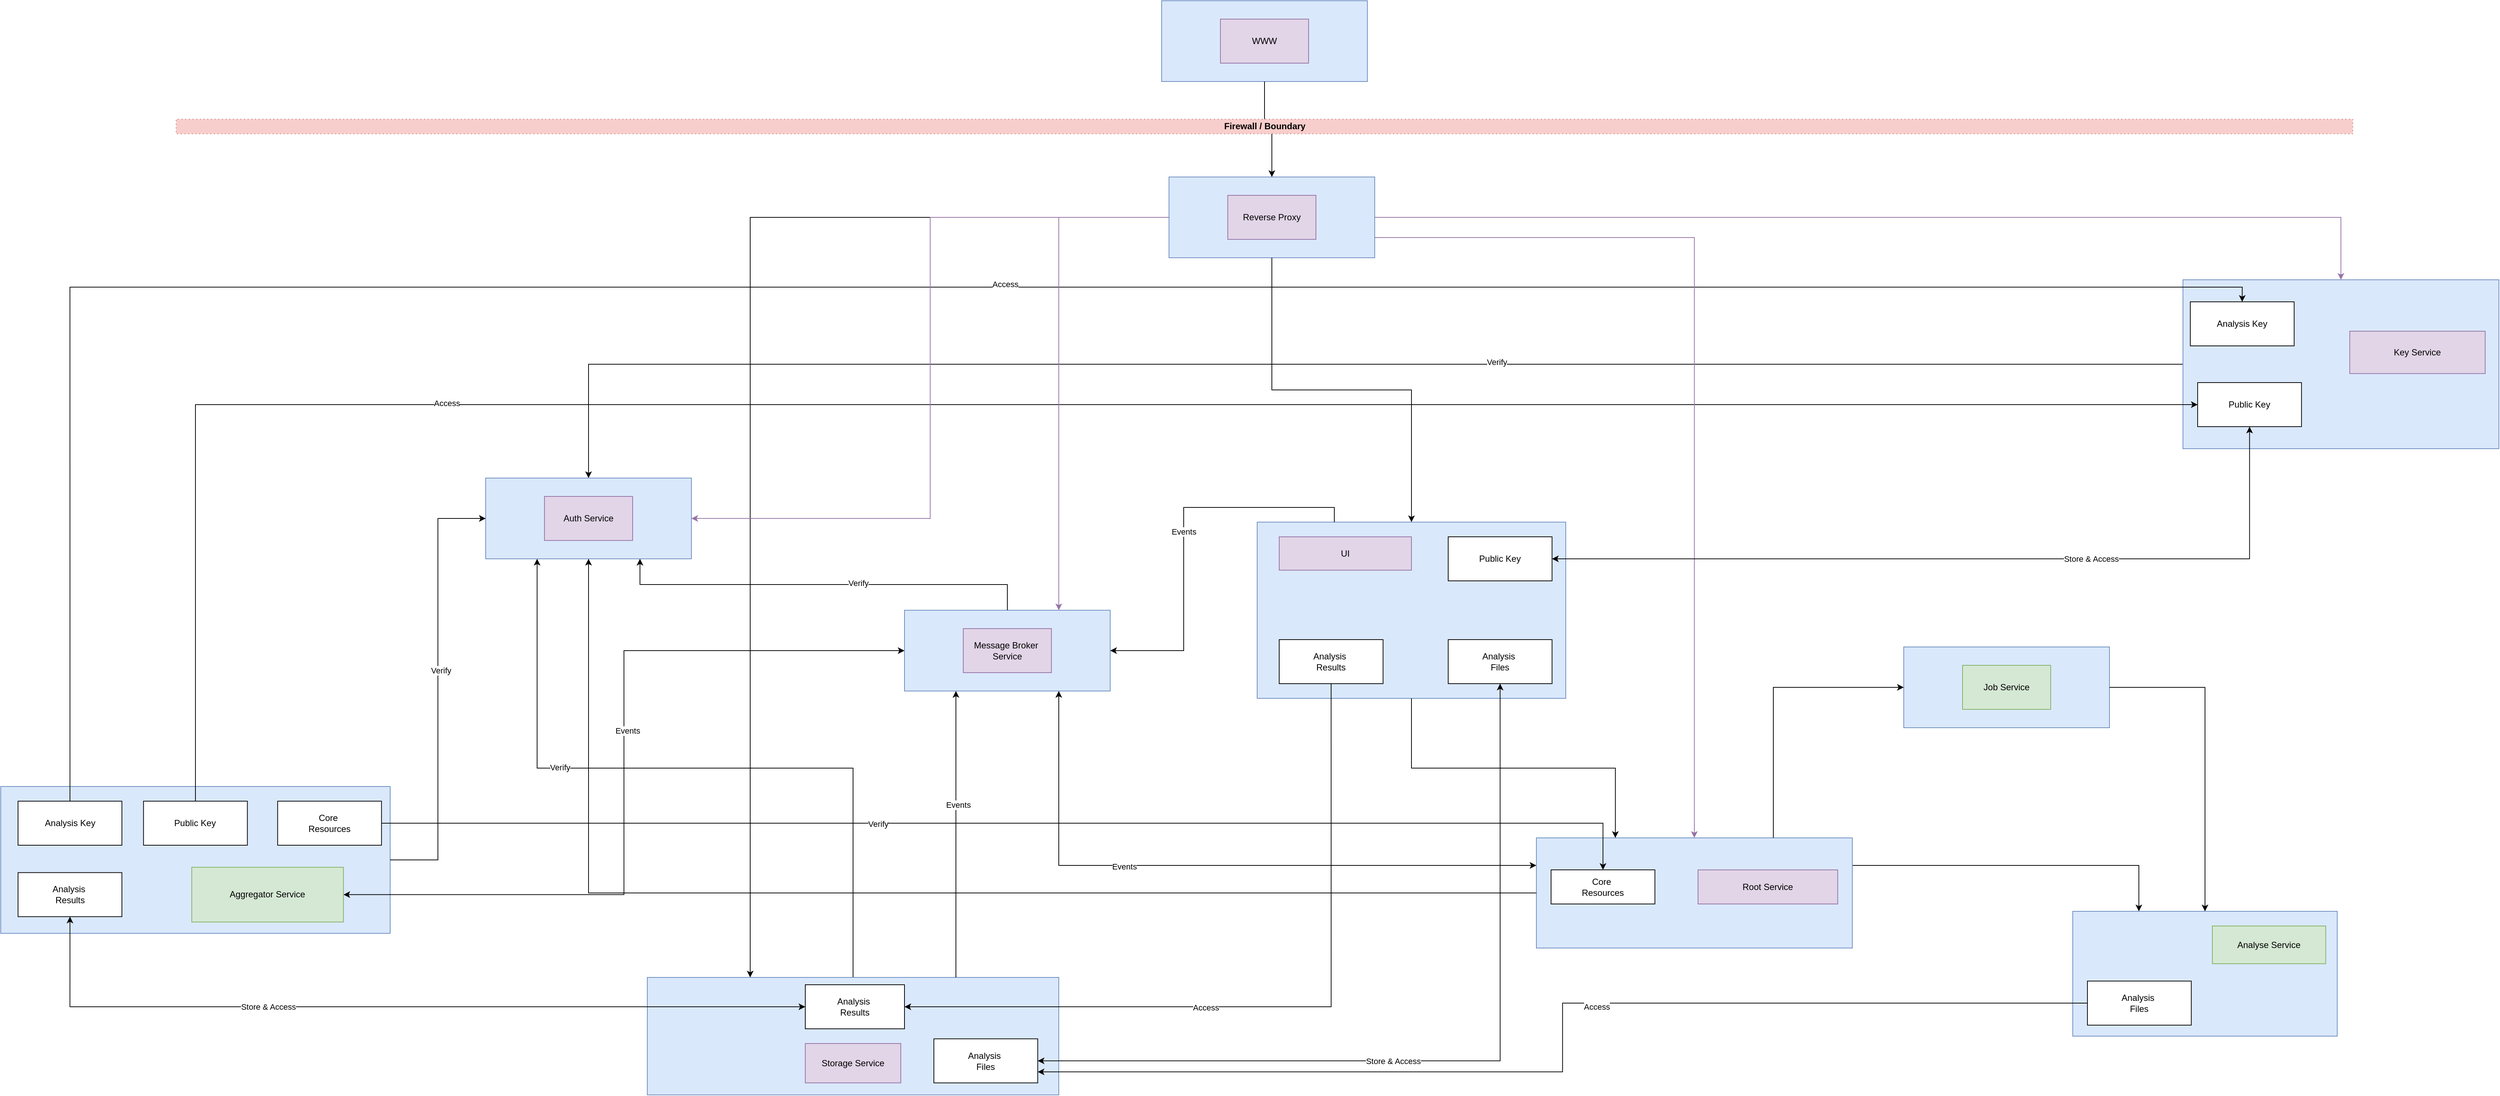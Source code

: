 <mxfile version="22.1.9" type="github">
  <diagram name="Page-1" id="822b0af5-4adb-64df-f703-e8dfc1f81529">
    <mxGraphModel dx="5632" dy="2486" grid="1" gridSize="10" guides="1" tooltips="1" connect="1" arrows="1" fold="1" page="1" pageScale="1" pageWidth="1100" pageHeight="850" background="none" math="0" shadow="0">
      <root>
        <mxCell id="0" />
        <mxCell id="1" parent="0" />
        <mxCell id="oog65j6L7B87XHzVz9v1-75" style="edgeStyle=orthogonalEdgeStyle;rounded=0;orthogonalLoop=1;jettySize=auto;html=1;entryX=0.25;entryY=1;entryDx=0;entryDy=0;fontColor=#FFFFFF;strokeColor=default;" parent="1" source="oog65j6L7B87XHzVz9v1-12" target="oog65j6L7B87XHzVz9v1-2" edge="1">
          <mxGeometry relative="1" as="geometry" />
        </mxCell>
        <mxCell id="PBtX4HCvhkAMB2_3Ykh0-20" value="Verify" style="edgeLabel;html=1;align=center;verticalAlign=middle;resizable=0;points=[];" vertex="1" connectable="0" parent="oog65j6L7B87XHzVz9v1-75">
          <mxGeometry x="0.369" y="-1" relative="1" as="geometry">
            <mxPoint as="offset" />
          </mxGeometry>
        </mxCell>
        <mxCell id="oog65j6L7B87XHzVz9v1-72" style="edgeStyle=orthogonalEdgeStyle;rounded=0;orthogonalLoop=1;jettySize=auto;html=1;fontColor=#FFFFFF;strokeColor=default;entryX=0.5;entryY=0;entryDx=0;entryDy=0;" parent="1" source="oog65j6L7B87XHzVz9v1-6" target="oog65j6L7B87XHzVz9v1-2" edge="1">
          <mxGeometry relative="1" as="geometry" />
        </mxCell>
        <mxCell id="PBtX4HCvhkAMB2_3Ykh0-25" value="Verify" style="edgeLabel;html=1;align=center;verticalAlign=middle;resizable=0;points=[];" vertex="1" connectable="0" parent="oog65j6L7B87XHzVz9v1-72">
          <mxGeometry x="-0.196" y="-3" relative="1" as="geometry">
            <mxPoint as="offset" />
          </mxGeometry>
        </mxCell>
        <mxCell id="oog65j6L7B87XHzVz9v1-70" style="rounded=0;orthogonalLoop=1;jettySize=auto;html=1;entryX=0.25;entryY=0;entryDx=0;entryDy=0;fontColor=#FFFFFF;strokeColor=default;exitX=1;exitY=0.25;exitDx=0;exitDy=0;edgeStyle=orthogonalEdgeStyle;" parent="1" source="oog65j6L7B87XHzVz9v1-9" target="oog65j6L7B87XHzVz9v1-68" edge="1">
          <mxGeometry relative="1" as="geometry" />
        </mxCell>
        <mxCell id="oog65j6L7B87XHzVz9v1-4" value="" style="group" parent="1" vertex="1" connectable="0">
          <mxGeometry x="-20" y="-30" width="280" height="110" as="geometry" />
        </mxCell>
        <mxCell id="oog65j6L7B87XHzVz9v1-2" value="" style="rounded=0;whiteSpace=wrap;html=1;fillColor=#dae8fc;strokeColor=#6c8ebf;" parent="oog65j6L7B87XHzVz9v1-4" vertex="1">
          <mxGeometry width="280" height="110" as="geometry" />
        </mxCell>
        <mxCell id="oog65j6L7B87XHzVz9v1-3" value="Auth Service" style="rounded=0;whiteSpace=wrap;html=1;fillColor=#e1d5e7;strokeColor=#9673a6;" parent="oog65j6L7B87XHzVz9v1-4" vertex="1">
          <mxGeometry x="80" y="25" width="120" height="60" as="geometry" />
        </mxCell>
        <mxCell id="oog65j6L7B87XHzVz9v1-11" value="" style="group" parent="1" vertex="1" connectable="0">
          <mxGeometry x="200" y="650" width="560" height="160" as="geometry" />
        </mxCell>
        <mxCell id="oog65j6L7B87XHzVz9v1-12" value="" style="rounded=0;whiteSpace=wrap;html=1;fillColor=#dae8fc;strokeColor=#6c8ebf;" parent="oog65j6L7B87XHzVz9v1-11" vertex="1">
          <mxGeometry width="560" height="160" as="geometry" />
        </mxCell>
        <mxCell id="oog65j6L7B87XHzVz9v1-13" value="Storage Service" style="rounded=0;whiteSpace=wrap;html=1;fillColor=#e1d5e7;strokeColor=#9673a6;" parent="oog65j6L7B87XHzVz9v1-11" vertex="1">
          <mxGeometry x="215" y="90" width="130" height="53.64" as="geometry" />
        </mxCell>
        <mxCell id="oog65j6L7B87XHzVz9v1-23" value="Analysis&amp;nbsp;&lt;br&gt;Results" style="rounded=0;whiteSpace=wrap;html=1;" parent="oog65j6L7B87XHzVz9v1-11" vertex="1">
          <mxGeometry x="215" y="10" width="135" height="60" as="geometry" />
        </mxCell>
        <mxCell id="oog65j6L7B87XHzVz9v1-89" value="Analysis&amp;nbsp;&lt;br&gt;Files" style="rounded=0;whiteSpace=wrap;html=1;" parent="oog65j6L7B87XHzVz9v1-11" vertex="1">
          <mxGeometry x="389.999" y="83.64" width="141.333" height="60" as="geometry" />
        </mxCell>
        <mxCell id="oog65j6L7B87XHzVz9v1-5" value="" style="group" parent="1" vertex="1" connectable="0">
          <mxGeometry x="2290" y="-300" width="430" height="230" as="geometry" />
        </mxCell>
        <mxCell id="oog65j6L7B87XHzVz9v1-6" value="" style="rounded=0;whiteSpace=wrap;html=1;fillColor=#dae8fc;strokeColor=#6c8ebf;" parent="oog65j6L7B87XHzVz9v1-5" vertex="1">
          <mxGeometry width="430" height="230" as="geometry" />
        </mxCell>
        <mxCell id="oog65j6L7B87XHzVz9v1-30" value="Public Key" style="rounded=0;whiteSpace=wrap;html=1;" parent="oog65j6L7B87XHzVz9v1-5" vertex="1">
          <mxGeometry x="19.996" y="140" width="141.333" height="60" as="geometry" />
        </mxCell>
        <mxCell id="oog65j6L7B87XHzVz9v1-7" value="Key Service" style="rounded=0;whiteSpace=wrap;html=1;fillColor=#e1d5e7;strokeColor=#9673a6;" parent="oog65j6L7B87XHzVz9v1-5" vertex="1">
          <mxGeometry x="227.04" y="70" width="184.29" height="57.73" as="geometry" />
        </mxCell>
        <mxCell id="oog65j6L7B87XHzVz9v1-33" value="Analysis Key" style="rounded=0;whiteSpace=wrap;html=1;" parent="oog65j6L7B87XHzVz9v1-5" vertex="1">
          <mxGeometry x="10" y="30" width="141.33" height="60" as="geometry" />
        </mxCell>
        <mxCell id="oog65j6L7B87XHzVz9v1-14" value="" style="group" parent="1" vertex="1" connectable="0">
          <mxGeometry x="550" y="150" width="280" height="110" as="geometry" />
        </mxCell>
        <mxCell id="oog65j6L7B87XHzVz9v1-15" value="" style="rounded=0;whiteSpace=wrap;html=1;fillColor=#dae8fc;strokeColor=#6c8ebf;" parent="oog65j6L7B87XHzVz9v1-14" vertex="1">
          <mxGeometry width="280" height="110" as="geometry" />
        </mxCell>
        <mxCell id="oog65j6L7B87XHzVz9v1-16" value="Message Broker&amp;nbsp;&lt;br&gt;Service" style="rounded=0;whiteSpace=wrap;html=1;fillColor=#e1d5e7;strokeColor=#9673a6;" parent="oog65j6L7B87XHzVz9v1-14" vertex="1">
          <mxGeometry x="80" y="25" width="120" height="60" as="geometry" />
        </mxCell>
        <mxCell id="oog65j6L7B87XHzVz9v1-17" value="" style="group" parent="1" vertex="1" connectable="0">
          <mxGeometry x="-680" y="390" width="530" height="200" as="geometry" />
        </mxCell>
        <mxCell id="oog65j6L7B87XHzVz9v1-18" value="" style="rounded=0;whiteSpace=wrap;html=1;fillColor=#dae8fc;strokeColor=#6c8ebf;" parent="oog65j6L7B87XHzVz9v1-17" vertex="1">
          <mxGeometry width="530" height="200" as="geometry" />
        </mxCell>
        <mxCell id="oog65j6L7B87XHzVz9v1-19" value="Aggregator Service" style="rounded=0;whiteSpace=wrap;html=1;fillColor=#d5e8d4;strokeColor=#82b366;" parent="oog65j6L7B87XHzVz9v1-17" vertex="1">
          <mxGeometry x="260" y="110.01" width="206.44" height="74.55" as="geometry" />
        </mxCell>
        <mxCell id="oog65j6L7B87XHzVz9v1-21" value="Analysis Key" style="rounded=0;whiteSpace=wrap;html=1;" parent="oog65j6L7B87XHzVz9v1-17" vertex="1">
          <mxGeometry x="23.559" y="20" width="141.333" height="60" as="geometry" />
        </mxCell>
        <mxCell id="oog65j6L7B87XHzVz9v1-22" value="Public Key" style="rounded=0;whiteSpace=wrap;html=1;" parent="oog65j6L7B87XHzVz9v1-17" vertex="1">
          <mxGeometry x="194.336" y="20" width="141.333" height="60" as="geometry" />
        </mxCell>
        <mxCell id="oog65j6L7B87XHzVz9v1-24" value="Core&amp;nbsp;&lt;br&gt;Resources" style="rounded=0;whiteSpace=wrap;html=1;" parent="oog65j6L7B87XHzVz9v1-17" vertex="1">
          <mxGeometry x="376.886" y="20" width="141.333" height="60" as="geometry" />
        </mxCell>
        <mxCell id="oog65j6L7B87XHzVz9v1-41" value="Analysis&amp;nbsp;&lt;br&gt;Results" style="rounded=0;whiteSpace=wrap;html=1;" parent="oog65j6L7B87XHzVz9v1-17" vertex="1">
          <mxGeometry x="23.559" y="117.28" width="141.333" height="60" as="geometry" />
        </mxCell>
        <mxCell id="oog65j6L7B87XHzVz9v1-31" style="edgeStyle=orthogonalEdgeStyle;rounded=0;orthogonalLoop=1;jettySize=auto;html=1;exitX=0.5;exitY=0;exitDx=0;exitDy=0;entryX=0;entryY=0.5;entryDx=0;entryDy=0;" parent="1" source="oog65j6L7B87XHzVz9v1-22" target="oog65j6L7B87XHzVz9v1-30" edge="1">
          <mxGeometry relative="1" as="geometry" />
        </mxCell>
        <mxCell id="PBtX4HCvhkAMB2_3Ykh0-22" value="Access" style="edgeLabel;html=1;align=center;verticalAlign=middle;resizable=0;points=[];" vertex="1" connectable="0" parent="oog65j6L7B87XHzVz9v1-31">
          <mxGeometry x="-0.46" y="2" relative="1" as="geometry">
            <mxPoint as="offset" />
          </mxGeometry>
        </mxCell>
        <mxCell id="oog65j6L7B87XHzVz9v1-34" value="" style="group;fillColor=#e1d5e7;strokeColor=#9673a6;" parent="1" vertex="1" connectable="0">
          <mxGeometry x="1410" y="460" width="430" height="150" as="geometry" />
        </mxCell>
        <mxCell id="oog65j6L7B87XHzVz9v1-9" value="" style="rounded=0;whiteSpace=wrap;html=1;fillColor=#dae8fc;strokeColor=#6c8ebf;" parent="oog65j6L7B87XHzVz9v1-34" vertex="1">
          <mxGeometry width="430" height="150.0" as="geometry" />
        </mxCell>
        <mxCell id="oog65j6L7B87XHzVz9v1-25" value="Root Service" style="rounded=0;whiteSpace=wrap;html=1;fillColor=#e1d5e7;strokeColor=#9673a6;" parent="oog65j6L7B87XHzVz9v1-34" vertex="1">
          <mxGeometry x="220" y="43.55" width="190.13" height="46.45" as="geometry" />
        </mxCell>
        <mxCell id="oog65j6L7B87XHzVz9v1-28" value="Core&amp;nbsp;&lt;br&gt;Resources" style="rounded=0;whiteSpace=wrap;html=1;" parent="oog65j6L7B87XHzVz9v1-34" vertex="1">
          <mxGeometry x="20" y="43.55" width="141.33" height="46.45" as="geometry" />
        </mxCell>
        <mxCell id="oog65j6L7B87XHzVz9v1-35" style="edgeStyle=orthogonalEdgeStyle;rounded=0;orthogonalLoop=1;jettySize=auto;html=1;fontColor=#FFFFFF;" parent="1" source="oog65j6L7B87XHzVz9v1-24" target="oog65j6L7B87XHzVz9v1-28" edge="1">
          <mxGeometry relative="1" as="geometry" />
        </mxCell>
        <mxCell id="PBtX4HCvhkAMB2_3Ykh0-19" value="Verify" style="edgeLabel;html=1;align=center;verticalAlign=middle;resizable=0;points=[];" vertex="1" connectable="0" parent="oog65j6L7B87XHzVz9v1-35">
          <mxGeometry x="-0.217" y="-1" relative="1" as="geometry">
            <mxPoint as="offset" />
          </mxGeometry>
        </mxCell>
        <mxCell id="oog65j6L7B87XHzVz9v1-42" style="edgeStyle=orthogonalEdgeStyle;rounded=0;orthogonalLoop=1;jettySize=auto;html=1;entryX=0;entryY=0.5;entryDx=0;entryDy=0;fontColor=#FFFFFF;exitX=0.5;exitY=1;exitDx=0;exitDy=0;startArrow=classic;startFill=1;" parent="1" source="oog65j6L7B87XHzVz9v1-41" target="oog65j6L7B87XHzVz9v1-23" edge="1">
          <mxGeometry relative="1" as="geometry" />
        </mxCell>
        <mxCell id="PBtX4HCvhkAMB2_3Ykh0-18" value="Store &amp;amp; Access" style="edgeLabel;html=1;align=center;verticalAlign=middle;resizable=0;points=[];" vertex="1" connectable="0" parent="oog65j6L7B87XHzVz9v1-42">
          <mxGeometry x="-0.301" relative="1" as="geometry">
            <mxPoint as="offset" />
          </mxGeometry>
        </mxCell>
        <mxCell id="oog65j6L7B87XHzVz9v1-45" style="edgeStyle=orthogonalEdgeStyle;rounded=0;orthogonalLoop=1;jettySize=auto;html=1;fontColor=#FFFFFF;strokeColor=default;entryX=0;entryY=0.5;entryDx=0;entryDy=0;startArrow=classic;startFill=1;" parent="1" source="oog65j6L7B87XHzVz9v1-19" target="oog65j6L7B87XHzVz9v1-15" edge="1">
          <mxGeometry relative="1" as="geometry" />
        </mxCell>
        <mxCell id="oog65j6L7B87XHzVz9v1-59" value="&lt;span style=&quot;&quot;&gt;Events&lt;/span&gt;" style="edgeLabel;html=1;align=center;verticalAlign=middle;resizable=0;points=[];fontColor=#000000;labelBorderColor=none;labelBackgroundColor=#FFFFFF;" parent="oog65j6L7B87XHzVz9v1-45" vertex="1" connectable="0">
          <mxGeometry x="0.105" y="-4" relative="1" as="geometry">
            <mxPoint x="1" as="offset" />
          </mxGeometry>
        </mxCell>
        <mxCell id="oog65j6L7B87XHzVz9v1-60" style="edgeStyle=orthogonalEdgeStyle;rounded=0;orthogonalLoop=1;jettySize=auto;html=1;exitX=0.75;exitY=1;exitDx=0;exitDy=0;fontColor=#FFFFFF;strokeColor=default;entryX=0;entryY=0.25;entryDx=0;entryDy=0;startArrow=classic;startFill=1;" parent="1" source="oog65j6L7B87XHzVz9v1-15" target="oog65j6L7B87XHzVz9v1-9" edge="1">
          <mxGeometry relative="1" as="geometry">
            <mxPoint x="829" y="475" as="sourcePoint" />
            <mxPoint x="1265" y="300" as="targetPoint" />
          </mxGeometry>
        </mxCell>
        <mxCell id="oog65j6L7B87XHzVz9v1-87" value="Text" style="edgeLabel;html=1;align=center;verticalAlign=middle;resizable=0;points=[];fontColor=#FFFFFF;" parent="oog65j6L7B87XHzVz9v1-60" vertex="1" connectable="0">
          <mxGeometry x="-0.298" y="-6" relative="1" as="geometry">
            <mxPoint as="offset" />
          </mxGeometry>
        </mxCell>
        <mxCell id="oog65j6L7B87XHzVz9v1-88" value="&lt;span style=&quot;&quot;&gt;&lt;font color=&quot;#000000&quot;&gt;Events&lt;/font&gt;&lt;/span&gt;" style="edgeLabel;html=1;align=center;verticalAlign=middle;resizable=0;points=[];fontColor=#FFFFFF;labelBackgroundColor=default;labelBorderColor=none;" parent="oog65j6L7B87XHzVz9v1-60" vertex="1" connectable="0">
          <mxGeometry x="-0.265" y="-1" relative="1" as="geometry">
            <mxPoint as="offset" />
          </mxGeometry>
        </mxCell>
        <mxCell id="oog65j6L7B87XHzVz9v1-63" style="edgeStyle=orthogonalEdgeStyle;rounded=0;orthogonalLoop=1;jettySize=auto;html=1;entryX=0.5;entryY=0;entryDx=0;entryDy=0;fontColor=#FFFFFF;strokeColor=default;exitX=0.5;exitY=0;exitDx=0;exitDy=0;" parent="1" source="oog65j6L7B87XHzVz9v1-21" target="oog65j6L7B87XHzVz9v1-33" edge="1">
          <mxGeometry relative="1" as="geometry" />
        </mxCell>
        <mxCell id="PBtX4HCvhkAMB2_3Ykh0-26" value="Access" style="edgeLabel;html=1;align=center;verticalAlign=middle;resizable=0;points=[];" vertex="1" connectable="0" parent="oog65j6L7B87XHzVz9v1-63">
          <mxGeometry x="0.073" y="4" relative="1" as="geometry">
            <mxPoint as="offset" />
          </mxGeometry>
        </mxCell>
        <mxCell id="oog65j6L7B87XHzVz9v1-67" value="" style="group" parent="1" vertex="1" connectable="0">
          <mxGeometry x="2140" y="560" width="360" height="170" as="geometry" />
        </mxCell>
        <mxCell id="oog65j6L7B87XHzVz9v1-68" value="" style="rounded=0;whiteSpace=wrap;html=1;fillColor=#dae8fc;strokeColor=#6c8ebf;" parent="oog65j6L7B87XHzVz9v1-67" vertex="1">
          <mxGeometry width="360" height="170" as="geometry" />
        </mxCell>
        <mxCell id="oog65j6L7B87XHzVz9v1-69" value="Analyse Service" style="rounded=0;whiteSpace=wrap;html=1;fillColor=#d5e8d4;strokeColor=#82b366;" parent="oog65j6L7B87XHzVz9v1-67" vertex="1">
          <mxGeometry x="190" y="20" width="154.29" height="51.36" as="geometry" />
        </mxCell>
        <mxCell id="PBtX4HCvhkAMB2_3Ykh0-28" value="Analysis&amp;nbsp;&lt;br&gt;Files" style="rounded=0;whiteSpace=wrap;html=1;" vertex="1" parent="oog65j6L7B87XHzVz9v1-67">
          <mxGeometry x="19.999" y="95" width="141.333" height="60" as="geometry" />
        </mxCell>
        <mxCell id="oog65j6L7B87XHzVz9v1-73" style="edgeStyle=orthogonalEdgeStyle;rounded=0;orthogonalLoop=1;jettySize=auto;html=1;entryX=0.75;entryY=1;entryDx=0;entryDy=0;fontColor=#FFFFFF;strokeColor=default;exitX=0.5;exitY=0;exitDx=0;exitDy=0;" parent="1" source="oog65j6L7B87XHzVz9v1-15" target="oog65j6L7B87XHzVz9v1-2" edge="1">
          <mxGeometry relative="1" as="geometry" />
        </mxCell>
        <mxCell id="PBtX4HCvhkAMB2_3Ykh0-23" value="Verify" style="edgeLabel;html=1;align=center;verticalAlign=middle;resizable=0;points=[];" vertex="1" connectable="0" parent="oog65j6L7B87XHzVz9v1-73">
          <mxGeometry x="-0.164" y="-2" relative="1" as="geometry">
            <mxPoint as="offset" />
          </mxGeometry>
        </mxCell>
        <mxCell id="oog65j6L7B87XHzVz9v1-74" style="edgeStyle=orthogonalEdgeStyle;rounded=0;orthogonalLoop=1;jettySize=auto;html=1;fontColor=#FFFFFF;strokeColor=default;" parent="1" source="oog65j6L7B87XHzVz9v1-9" target="oog65j6L7B87XHzVz9v1-2" edge="1">
          <mxGeometry relative="1" as="geometry" />
        </mxCell>
        <mxCell id="oog65j6L7B87XHzVz9v1-76" style="edgeStyle=orthogonalEdgeStyle;rounded=0;orthogonalLoop=1;jettySize=auto;html=1;entryX=0;entryY=0.5;entryDx=0;entryDy=0;fontColor=#FFFFFF;strokeColor=default;" parent="1" source="oog65j6L7B87XHzVz9v1-18" target="oog65j6L7B87XHzVz9v1-2" edge="1">
          <mxGeometry relative="1" as="geometry" />
        </mxCell>
        <mxCell id="PBtX4HCvhkAMB2_3Ykh0-21" value="Verify" style="edgeLabel;html=1;align=center;verticalAlign=middle;resizable=0;points=[];" vertex="1" connectable="0" parent="oog65j6L7B87XHzVz9v1-76">
          <mxGeometry x="0.086" y="-4" relative="1" as="geometry">
            <mxPoint as="offset" />
          </mxGeometry>
        </mxCell>
        <mxCell id="oog65j6L7B87XHzVz9v1-82" value="" style="group" parent="1" vertex="1" connectable="0">
          <mxGeometry x="1030" y="30" width="420" height="240" as="geometry" />
        </mxCell>
        <mxCell id="oog65j6L7B87XHzVz9v1-83" value="" style="rounded=0;whiteSpace=wrap;html=1;fillColor=#dae8fc;strokeColor=#6c8ebf;" parent="oog65j6L7B87XHzVz9v1-82" vertex="1">
          <mxGeometry width="420" height="240.0" as="geometry" />
        </mxCell>
        <mxCell id="oog65j6L7B87XHzVz9v1-84" value="UI" style="rounded=0;whiteSpace=wrap;html=1;fillColor=#e1d5e7;strokeColor=#9673a6;" parent="oog65j6L7B87XHzVz9v1-82" vertex="1">
          <mxGeometry x="30" y="20" width="180" height="45.45" as="geometry" />
        </mxCell>
        <mxCell id="oog65j6L7B87XHzVz9v1-29" value="Analysis&amp;nbsp;&lt;br&gt;Results" style="rounded=0;whiteSpace=wrap;html=1;" parent="oog65j6L7B87XHzVz9v1-82" vertex="1">
          <mxGeometry x="29.999" y="160" width="141.333" height="60" as="geometry" />
        </mxCell>
        <mxCell id="oog65j6L7B87XHzVz9v1-27" value="Public Key" style="rounded=0;whiteSpace=wrap;html=1;" parent="oog65j6L7B87XHzVz9v1-82" vertex="1">
          <mxGeometry x="259.996" y="20" width="141.333" height="60" as="geometry" />
        </mxCell>
        <mxCell id="oog65j6L7B87XHzVz9v1-71" value="Analysis&amp;nbsp;&lt;br&gt;Files" style="rounded=0;whiteSpace=wrap;html=1;" parent="oog65j6L7B87XHzVz9v1-82" vertex="1">
          <mxGeometry x="259.999" y="160" width="141.333" height="60" as="geometry" />
        </mxCell>
        <mxCell id="oog65j6L7B87XHzVz9v1-86" style="edgeStyle=orthogonalEdgeStyle;rounded=0;orthogonalLoop=1;jettySize=auto;html=1;fontColor=#FFFFFF;strokeColor=default;entryX=0.25;entryY=0;entryDx=0;entryDy=0;" parent="1" source="oog65j6L7B87XHzVz9v1-83" target="oog65j6L7B87XHzVz9v1-9" edge="1">
          <mxGeometry relative="1" as="geometry" />
        </mxCell>
        <mxCell id="oog65j6L7B87XHzVz9v1-90" style="edgeStyle=orthogonalEdgeStyle;rounded=0;orthogonalLoop=1;jettySize=auto;html=1;entryX=1;entryY=0.5;entryDx=0;entryDy=0;fontColor=#FFFFFF;strokeColor=default;exitX=0.5;exitY=1;exitDx=0;exitDy=0;startArrow=classic;startFill=1;" parent="1" source="oog65j6L7B87XHzVz9v1-71" target="oog65j6L7B87XHzVz9v1-89" edge="1">
          <mxGeometry relative="1" as="geometry" />
        </mxCell>
        <mxCell id="oog65j6L7B87XHzVz9v1-93" value="Store &amp;amp; Access" style="edgeLabel;html=1;align=center;verticalAlign=middle;resizable=0;points=[];fontColor=#000000;labelBackgroundColor=#FFFFFF;" parent="oog65j6L7B87XHzVz9v1-90" vertex="1" connectable="0">
          <mxGeometry x="0.155" relative="1" as="geometry">
            <mxPoint as="offset" />
          </mxGeometry>
        </mxCell>
        <mxCell id="oog65j6L7B87XHzVz9v1-95" style="edgeStyle=orthogonalEdgeStyle;rounded=0;orthogonalLoop=1;jettySize=auto;html=1;fontColor=#FFFFFF;strokeColor=default;exitX=0.75;exitY=0;exitDx=0;exitDy=0;entryX=0.25;entryY=1;entryDx=0;entryDy=0;" parent="1" source="oog65j6L7B87XHzVz9v1-12" target="oog65j6L7B87XHzVz9v1-15" edge="1">
          <mxGeometry relative="1" as="geometry" />
        </mxCell>
        <mxCell id="oog65j6L7B87XHzVz9v1-96" value="&lt;font style=&quot;&quot;&gt;Events&lt;/font&gt;" style="edgeLabel;html=1;align=center;verticalAlign=middle;resizable=0;points=[];fontColor=#000000;labelBackgroundColor=#FFFFFF;" parent="oog65j6L7B87XHzVz9v1-95" vertex="1" connectable="0">
          <mxGeometry x="0.206" y="-3" relative="1" as="geometry">
            <mxPoint as="offset" />
          </mxGeometry>
        </mxCell>
        <mxCell id="oog65j6L7B87XHzVz9v1-97" style="edgeStyle=orthogonalEdgeStyle;rounded=0;orthogonalLoop=1;jettySize=auto;html=1;entryX=1;entryY=0.5;entryDx=0;entryDy=0;fontColor=#FFFFFF;strokeColor=default;exitX=0.25;exitY=0;exitDx=0;exitDy=0;" parent="1" source="oog65j6L7B87XHzVz9v1-83" target="oog65j6L7B87XHzVz9v1-15" edge="1">
          <mxGeometry relative="1" as="geometry" />
        </mxCell>
        <mxCell id="PBtX4HCvhkAMB2_3Ykh0-24" value="Events" style="edgeLabel;html=1;align=center;verticalAlign=middle;resizable=0;points=[];" vertex="1" connectable="0" parent="oog65j6L7B87XHzVz9v1-97">
          <mxGeometry x="-0.007" relative="1" as="geometry">
            <mxPoint as="offset" />
          </mxGeometry>
        </mxCell>
        <mxCell id="oog65j6L7B87XHzVz9v1-100" value="" style="group" parent="1" vertex="1" connectable="0">
          <mxGeometry x="1910" y="200" width="280" height="110" as="geometry" />
        </mxCell>
        <mxCell id="oog65j6L7B87XHzVz9v1-101" value="" style="rounded=0;whiteSpace=wrap;html=1;fillColor=#dae8fc;strokeColor=#6c8ebf;" parent="oog65j6L7B87XHzVz9v1-100" vertex="1">
          <mxGeometry width="280" height="110" as="geometry" />
        </mxCell>
        <mxCell id="oog65j6L7B87XHzVz9v1-102" value="Job Service" style="rounded=0;whiteSpace=wrap;html=1;fillColor=#d5e8d4;strokeColor=#82b366;" parent="oog65j6L7B87XHzVz9v1-100" vertex="1">
          <mxGeometry x="80" y="25" width="120" height="60" as="geometry" />
        </mxCell>
        <mxCell id="oog65j6L7B87XHzVz9v1-103" style="edgeStyle=orthogonalEdgeStyle;rounded=0;orthogonalLoop=1;jettySize=auto;html=1;fontColor=#FFFFFF;strokeColor=default;exitX=1;exitY=0.5;exitDx=0;exitDy=0;" parent="1" source="oog65j6L7B87XHzVz9v1-101" target="oog65j6L7B87XHzVz9v1-68" edge="1">
          <mxGeometry relative="1" as="geometry" />
        </mxCell>
        <mxCell id="oog65j6L7B87XHzVz9v1-104" style="edgeStyle=orthogonalEdgeStyle;rounded=0;orthogonalLoop=1;jettySize=auto;html=1;entryX=0;entryY=0.5;entryDx=0;entryDy=0;fontColor=#FFFFFF;strokeColor=default;exitX=0.75;exitY=0;exitDx=0;exitDy=0;" parent="1" source="oog65j6L7B87XHzVz9v1-9" target="oog65j6L7B87XHzVz9v1-101" edge="1">
          <mxGeometry relative="1" as="geometry" />
        </mxCell>
        <mxCell id="PBtX4HCvhkAMB2_3Ykh0-3" value="" style="group" vertex="1" connectable="0" parent="1">
          <mxGeometry x="910" y="-440" width="280" height="110" as="geometry" />
        </mxCell>
        <mxCell id="PBtX4HCvhkAMB2_3Ykh0-4" value="" style="rounded=0;whiteSpace=wrap;html=1;fillColor=#dae8fc;strokeColor=#6c8ebf;" vertex="1" parent="PBtX4HCvhkAMB2_3Ykh0-3">
          <mxGeometry width="280" height="110" as="geometry" />
        </mxCell>
        <mxCell id="PBtX4HCvhkAMB2_3Ykh0-5" value="Reverse Proxy" style="rounded=0;whiteSpace=wrap;html=1;fillColor=#e1d5e7;strokeColor=#9673a6;" vertex="1" parent="PBtX4HCvhkAMB2_3Ykh0-3">
          <mxGeometry x="80" y="25" width="120" height="60" as="geometry" />
        </mxCell>
        <mxCell id="PBtX4HCvhkAMB2_3Ykh0-6" value="" style="group" vertex="1" connectable="0" parent="1">
          <mxGeometry x="900" y="-680" width="280" height="110" as="geometry" />
        </mxCell>
        <mxCell id="PBtX4HCvhkAMB2_3Ykh0-7" value="" style="rounded=0;whiteSpace=wrap;html=1;fillColor=#dae8fc;strokeColor=#6c8ebf;" vertex="1" parent="PBtX4HCvhkAMB2_3Ykh0-6">
          <mxGeometry width="280" height="110" as="geometry" />
        </mxCell>
        <mxCell id="PBtX4HCvhkAMB2_3Ykh0-8" value="WWW" style="rounded=0;whiteSpace=wrap;html=1;fillColor=#e1d5e7;strokeColor=#9673a6;" vertex="1" parent="PBtX4HCvhkAMB2_3Ykh0-6">
          <mxGeometry x="80" y="25" width="120" height="60" as="geometry" />
        </mxCell>
        <mxCell id="PBtX4HCvhkAMB2_3Ykh0-9" style="edgeStyle=orthogonalEdgeStyle;rounded=0;orthogonalLoop=1;jettySize=auto;html=1;entryX=0.5;entryY=0;entryDx=0;entryDy=0;" edge="1" parent="1" source="PBtX4HCvhkAMB2_3Ykh0-7" target="PBtX4HCvhkAMB2_3Ykh0-4">
          <mxGeometry relative="1" as="geometry" />
        </mxCell>
        <mxCell id="PBtX4HCvhkAMB2_3Ykh0-2" value="Firewall / Boundary" style="rounded=0;whiteSpace=wrap;html=1;fillColor=#f8cecc;strokeColor=#b85450;dashed=1;dashPattern=1 4;fontStyle=1;horizontal=0;rotation=90;" vertex="1" parent="1">
          <mxGeometry x="1030" y="-1990" width="20" height="2962.5" as="geometry" />
        </mxCell>
        <mxCell id="PBtX4HCvhkAMB2_3Ykh0-10" style="edgeStyle=orthogonalEdgeStyle;rounded=0;orthogonalLoop=1;jettySize=auto;html=1;fillColor=#e1d5e7;strokeColor=#9673a6;" edge="1" parent="1" source="PBtX4HCvhkAMB2_3Ykh0-4" target="oog65j6L7B87XHzVz9v1-6">
          <mxGeometry relative="1" as="geometry" />
        </mxCell>
        <mxCell id="PBtX4HCvhkAMB2_3Ykh0-11" style="edgeStyle=orthogonalEdgeStyle;rounded=0;orthogonalLoop=1;jettySize=auto;html=1;entryX=0.5;entryY=0;entryDx=0;entryDy=0;exitX=1;exitY=0.75;exitDx=0;exitDy=0;fillColor=#e1d5e7;strokeColor=#9673a6;" edge="1" parent="1" source="PBtX4HCvhkAMB2_3Ykh0-4" target="oog65j6L7B87XHzVz9v1-9">
          <mxGeometry relative="1" as="geometry" />
        </mxCell>
        <mxCell id="PBtX4HCvhkAMB2_3Ykh0-12" style="edgeStyle=orthogonalEdgeStyle;rounded=0;orthogonalLoop=1;jettySize=auto;html=1;entryX=0.75;entryY=0;entryDx=0;entryDy=0;fillColor=#e1d5e7;strokeColor=#9673a6;" edge="1" parent="1" source="PBtX4HCvhkAMB2_3Ykh0-4" target="oog65j6L7B87XHzVz9v1-15">
          <mxGeometry relative="1" as="geometry" />
        </mxCell>
        <mxCell id="PBtX4HCvhkAMB2_3Ykh0-14" style="edgeStyle=orthogonalEdgeStyle;rounded=0;orthogonalLoop=1;jettySize=auto;html=1;entryX=0.25;entryY=0;entryDx=0;entryDy=0;" edge="1" parent="1" source="PBtX4HCvhkAMB2_3Ykh0-4" target="oog65j6L7B87XHzVz9v1-12">
          <mxGeometry relative="1" as="geometry" />
        </mxCell>
        <mxCell id="PBtX4HCvhkAMB2_3Ykh0-15" style="edgeStyle=orthogonalEdgeStyle;rounded=0;orthogonalLoop=1;jettySize=auto;html=1;" edge="1" parent="1" source="PBtX4HCvhkAMB2_3Ykh0-4" target="oog65j6L7B87XHzVz9v1-83">
          <mxGeometry relative="1" as="geometry" />
        </mxCell>
        <mxCell id="PBtX4HCvhkAMB2_3Ykh0-16" style="edgeStyle=orthogonalEdgeStyle;rounded=0;orthogonalLoop=1;jettySize=auto;html=1;entryX=1;entryY=0.5;entryDx=0;entryDy=0;exitX=0.5;exitY=1;exitDx=0;exitDy=0;" edge="1" parent="1" source="oog65j6L7B87XHzVz9v1-29" target="oog65j6L7B87XHzVz9v1-23">
          <mxGeometry relative="1" as="geometry" />
        </mxCell>
        <mxCell id="PBtX4HCvhkAMB2_3Ykh0-17" value="Access" style="edgeLabel;html=1;align=center;verticalAlign=middle;resizable=0;points=[];" vertex="1" connectable="0" parent="PBtX4HCvhkAMB2_3Ykh0-16">
          <mxGeometry x="0.196" y="1" relative="1" as="geometry">
            <mxPoint as="offset" />
          </mxGeometry>
        </mxCell>
        <mxCell id="oog65j6L7B87XHzVz9v1-65" style="edgeStyle=orthogonalEdgeStyle;rounded=0;orthogonalLoop=1;jettySize=auto;html=1;fontColor=#FFFFFF;strokeColor=default;startArrow=classic;startFill=1;" parent="1" source="oog65j6L7B87XHzVz9v1-27" target="oog65j6L7B87XHzVz9v1-30" edge="1">
          <mxGeometry relative="1" as="geometry" />
        </mxCell>
        <mxCell id="PBtX4HCvhkAMB2_3Ykh0-27" value="Store &amp;amp; Access" style="edgeLabel;html=1;align=center;verticalAlign=middle;resizable=0;points=[];" vertex="1" connectable="0" parent="oog65j6L7B87XHzVz9v1-65">
          <mxGeometry x="0.298" relative="1" as="geometry">
            <mxPoint as="offset" />
          </mxGeometry>
        </mxCell>
        <mxCell id="PBtX4HCvhkAMB2_3Ykh0-29" style="edgeStyle=orthogonalEdgeStyle;rounded=0;orthogonalLoop=1;jettySize=auto;html=1;entryX=1;entryY=0.75;entryDx=0;entryDy=0;" edge="1" parent="1" source="PBtX4HCvhkAMB2_3Ykh0-28" target="oog65j6L7B87XHzVz9v1-89">
          <mxGeometry relative="1" as="geometry" />
        </mxCell>
        <mxCell id="PBtX4HCvhkAMB2_3Ykh0-30" value="Access" style="edgeLabel;html=1;align=center;verticalAlign=middle;resizable=0;points=[];" vertex="1" connectable="0" parent="PBtX4HCvhkAMB2_3Ykh0-29">
          <mxGeometry x="-0.121" y="5" relative="1" as="geometry">
            <mxPoint x="1" as="offset" />
          </mxGeometry>
        </mxCell>
        <mxCell id="PBtX4HCvhkAMB2_3Ykh0-31" style="edgeStyle=orthogonalEdgeStyle;rounded=0;orthogonalLoop=1;jettySize=auto;html=1;entryX=1;entryY=0.5;entryDx=0;entryDy=0;fillColor=#e1d5e7;strokeColor=#9673a6;" edge="1" parent="1" source="PBtX4HCvhkAMB2_3Ykh0-4" target="oog65j6L7B87XHzVz9v1-2">
          <mxGeometry relative="1" as="geometry" />
        </mxCell>
      </root>
    </mxGraphModel>
  </diagram>
</mxfile>
